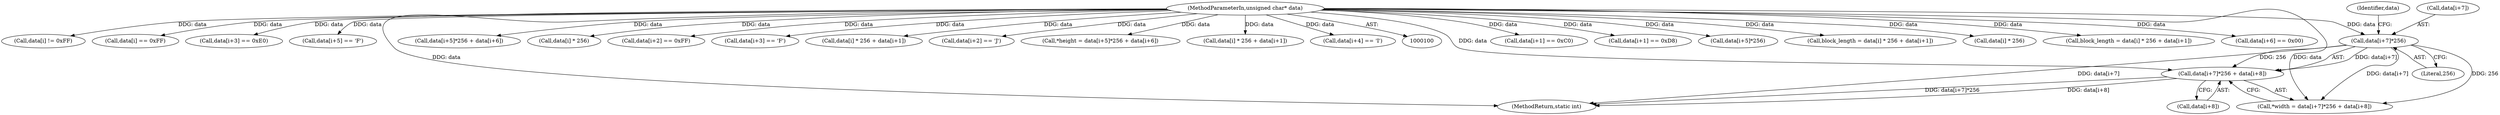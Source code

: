 digraph "0_PDFGen_ee58aff6918b8bbc3be29b9e3089485ea46ff956@pointer" {
"1000265" [label="(Call,data[i+7]*256 + data[i+8])"];
"1000266" [label="(Call,data[i+7]*256)"];
"1000101" [label="(MethodParameterIn,unsigned char* data)"];
"1000238" [label="(Call,data[i+1] == 0xC0)"];
"1000124" [label="(Call,data[i+1] == 0xD8)"];
"1000265" [label="(Call,data[i+7]*256 + data[i+8])"];
"1000250" [label="(Call,data[i+5]*256)"];
"1000283" [label="(Call,block_length = data[i] * 256 + data[i+1])"];
"1000201" [label="(Call,data[i] * 256)"];
"1000273" [label="(Call,data[i+8])"];
"1000198" [label="(Call,block_length = data[i] * 256 + data[i+1])"];
"1000101" [label="(MethodParameterIn,unsigned char* data)"];
"1000189" [label="(Call,data[i+6] == 0x00)"];
"1000229" [label="(Call,data[i] != 0xFF)"];
"1000118" [label="(Call,data[i] == 0xFF)"];
"1000139" [label="(Call,data[i+3] == 0xE0)"];
"1000266" [label="(Call,data[i+7]*256)"];
"1000182" [label="(Call,data[i+5] == 'F')"];
"1000272" [label="(Literal,256)"];
"1000262" [label="(Call,*width = data[i+7]*256 + data[i+8])"];
"1000249" [label="(Call,data[i+5]*256 + data[i+6])"];
"1000286" [label="(Call,data[i] * 256)"];
"1000132" [label="(Call,data[i+2] == 0xFF)"];
"1000166" [label="(Call,data[i+3] == 'F')"];
"1000200" [label="(Call,data[i] * 256 + data[i+1])"];
"1000267" [label="(Call,data[i+7])"];
"1000158" [label="(Call,data[i+2] == 'J')"];
"1000299" [label="(MethodReturn,static int)"];
"1000246" [label="(Call,*height = data[i+5]*256 + data[i+6])"];
"1000285" [label="(Call,data[i] * 256 + data[i+1])"];
"1000274" [label="(Identifier,data)"];
"1000174" [label="(Call,data[i+4] == 'I')"];
"1000265" -> "1000262"  [label="AST: "];
"1000265" -> "1000273"  [label="CFG: "];
"1000266" -> "1000265"  [label="AST: "];
"1000273" -> "1000265"  [label="AST: "];
"1000262" -> "1000265"  [label="CFG: "];
"1000265" -> "1000299"  [label="DDG: data[i+7]*256"];
"1000265" -> "1000299"  [label="DDG: data[i+8]"];
"1000266" -> "1000265"  [label="DDG: data[i+7]"];
"1000266" -> "1000265"  [label="DDG: 256"];
"1000101" -> "1000265"  [label="DDG: data"];
"1000266" -> "1000272"  [label="CFG: "];
"1000267" -> "1000266"  [label="AST: "];
"1000272" -> "1000266"  [label="AST: "];
"1000274" -> "1000266"  [label="CFG: "];
"1000266" -> "1000299"  [label="DDG: data[i+7]"];
"1000266" -> "1000262"  [label="DDG: data[i+7]"];
"1000266" -> "1000262"  [label="DDG: 256"];
"1000101" -> "1000266"  [label="DDG: data"];
"1000101" -> "1000100"  [label="AST: "];
"1000101" -> "1000299"  [label="DDG: data"];
"1000101" -> "1000118"  [label="DDG: data"];
"1000101" -> "1000124"  [label="DDG: data"];
"1000101" -> "1000132"  [label="DDG: data"];
"1000101" -> "1000139"  [label="DDG: data"];
"1000101" -> "1000158"  [label="DDG: data"];
"1000101" -> "1000166"  [label="DDG: data"];
"1000101" -> "1000174"  [label="DDG: data"];
"1000101" -> "1000182"  [label="DDG: data"];
"1000101" -> "1000189"  [label="DDG: data"];
"1000101" -> "1000198"  [label="DDG: data"];
"1000101" -> "1000201"  [label="DDG: data"];
"1000101" -> "1000200"  [label="DDG: data"];
"1000101" -> "1000229"  [label="DDG: data"];
"1000101" -> "1000238"  [label="DDG: data"];
"1000101" -> "1000246"  [label="DDG: data"];
"1000101" -> "1000250"  [label="DDG: data"];
"1000101" -> "1000249"  [label="DDG: data"];
"1000101" -> "1000262"  [label="DDG: data"];
"1000101" -> "1000283"  [label="DDG: data"];
"1000101" -> "1000286"  [label="DDG: data"];
"1000101" -> "1000285"  [label="DDG: data"];
}
